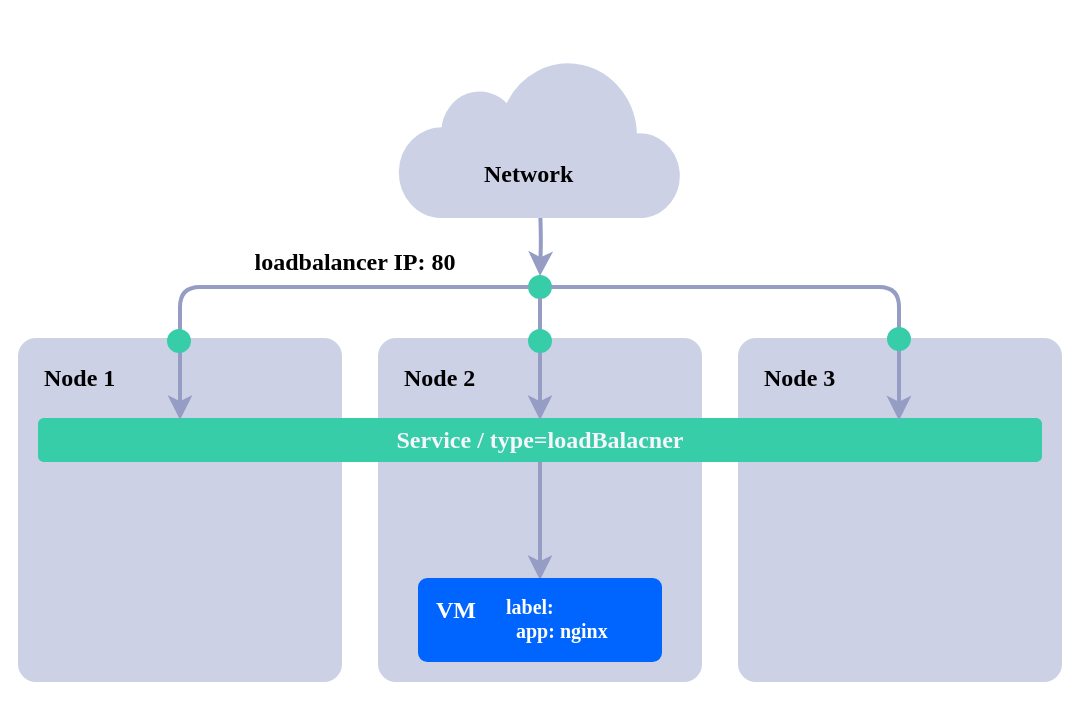 <mxfile>
    <diagram id="6EXt89o7fHejoy0miyVt" name="Page-1">
        <mxGraphModel dx="844" dy="1740" grid="1" gridSize="10" guides="1" tooltips="1" connect="1" arrows="1" fold="1" page="1" pageScale="1" pageWidth="850" pageHeight="1100" math="0" shadow="0">
            <root>
                <mxCell id="0"/>
                <mxCell id="1" parent="0"/>
                <mxCell id="142" value="" style="rounded=0;whiteSpace=wrap;html=1;fontFamily=JetBrains Mono;fontSource=https%3A%2F%2Ffonts.googleapis.com%2Fcss%3Ffamily%3DJetBrains%2BMono;fontSize=14;fillColor=#FFFFFF;strokeColor=none;" parent="1" vertex="1">
                    <mxGeometry x="200" y="-120" width="540" height="350" as="geometry"/>
                </mxCell>
                <mxCell id="143" value="" style="rounded=1;whiteSpace=wrap;html=1;fillColor=#cdd1e6;strokeColor=#cdd1e6;arcSize=5;strokeWidth=2;fontFamily=JetBrains Mono;fontSource=https%3A%2F%2Ffonts.googleapis.com%2Fcss%3Ffamily%3DJetBrains%2BMono;fillStyle=auto;" parent="1" vertex="1">
                    <mxGeometry x="210" y="50" width="160" height="170" as="geometry"/>
                </mxCell>
                <mxCell id="144" value="Node 1" style="text;html=1;strokeColor=none;fillColor=none;align=left;verticalAlign=middle;whiteSpace=wrap;rounded=0;fontColor=default;strokeWidth=2;fontFamily=JetBrains Mono;fontSource=https%3A%2F%2Ffonts.googleapis.com%2Fcss%3Ffamily%3DJetBrains%2BMono;fontSize=12;fontStyle=1;" parent="1" vertex="1">
                    <mxGeometry x="220" y="59" width="60" height="20" as="geometry"/>
                </mxCell>
                <mxCell id="145" value="" style="rounded=1;whiteSpace=wrap;html=1;fillColor=#cdd1e6;strokeColor=#cdd1e6;arcSize=5;strokeWidth=2;fontFamily=JetBrains Mono;fontSource=https%3A%2F%2Ffonts.googleapis.com%2Fcss%3Ffamily%3DJetBrains%2BMono;fillStyle=auto;" parent="1" vertex="1">
                    <mxGeometry x="390" y="50" width="160" height="170" as="geometry"/>
                </mxCell>
                <mxCell id="146" value="Node 2" style="text;html=1;strokeColor=none;fillColor=none;align=left;verticalAlign=middle;whiteSpace=wrap;rounded=0;fontColor=default;strokeWidth=2;fontFamily=JetBrains Mono;fontSource=https%3A%2F%2Ffonts.googleapis.com%2Fcss%3Ffamily%3DJetBrains%2BMono;fontSize=12;fontStyle=1;" parent="1" vertex="1">
                    <mxGeometry x="400" y="59" width="60" height="20" as="geometry"/>
                </mxCell>
                <mxCell id="147" value="" style="rounded=1;whiteSpace=wrap;html=1;fillColor=#cdd1e6;strokeColor=#cdd1e6;arcSize=5;strokeWidth=2;fontFamily=JetBrains Mono;fontSource=https%3A%2F%2Ffonts.googleapis.com%2Fcss%3Ffamily%3DJetBrains%2BMono;fillStyle=auto;" parent="1" vertex="1">
                    <mxGeometry x="570" y="50" width="160" height="170" as="geometry"/>
                </mxCell>
                <mxCell id="148" value="Node 3" style="text;html=1;strokeColor=none;fillColor=none;align=left;verticalAlign=middle;whiteSpace=wrap;rounded=0;fontColor=default;strokeWidth=2;fontFamily=JetBrains Mono;fontSource=https%3A%2F%2Ffonts.googleapis.com%2Fcss%3Ffamily%3DJetBrains%2BMono;fontSize=12;fontStyle=1;" parent="1" vertex="1">
                    <mxGeometry x="580" y="59" width="60" height="20" as="geometry"/>
                </mxCell>
                <mxCell id="189" style="edgeStyle=none;html=1;exitX=0.5;exitY=1;exitDx=0;exitDy=0;entryX=0.5;entryY=0;entryDx=0;entryDy=0;fontSize=12;strokeColor=#969dc4;strokeWidth=2;fillColor=#969dc4;" parent="1" source="188" edge="1">
                    <mxGeometry relative="1" as="geometry">
                        <mxPoint x="470" y="170" as="targetPoint"/>
                    </mxGeometry>
                </mxCell>
                <mxCell id="188" value="&lt;font style=&quot;font-size: 12px;&quot;&gt;Service / type=loadBalacner&lt;/font&gt;" style="rounded=1;whiteSpace=wrap;html=1;strokeColor=#38cda9;strokeWidth=2;fontFamily=JetBrains Mono;fontSource=https%3A%2F%2Ffonts.googleapis.com%2Fcss%3Ffamily%3DJetBrains%2BMono;fontSize=12;fontColor=#f5f5fb;fillColor=#38cda9;arcSize=9;fontStyle=1" parent="1" vertex="1">
                    <mxGeometry x="220" y="90" width="500" height="20" as="geometry"/>
                </mxCell>
                <mxCell id="210" style="edgeStyle=none;html=1;exitX=0.5;exitY=1;exitDx=0;exitDy=0;entryX=0.5;entryY=0;entryDx=0;entryDy=0;fillColor=#969dc4;strokeColor=#969dc4;strokeWidth=2;startArrow=none;" parent="1" source="212" target="188" edge="1">
                    <mxGeometry relative="1" as="geometry"/>
                </mxCell>
                <mxCell id="193" value="" style="ellipse;whiteSpace=wrap;html=1;aspect=fixed;fontSize=12;fillColor=#38cda9;fontColor=#f5f5fb;strokeColor=#38cda9;" parent="1" vertex="1">
                    <mxGeometry x="464.5" y="18" width="11" height="11" as="geometry"/>
                </mxCell>
                <mxCell id="198" style="edgeStyle=orthogonalEdgeStyle;html=1;entryX=0.5;entryY=0.235;entryDx=0;entryDy=0;strokeColor=#969dc4;strokeWidth=2;fontFamily=JetBrains Mono;fontSource=https%3A%2F%2Ffonts.googleapis.com%2Fcss%3Ffamily%3DJetBrains%2BMono;fontSize=12;fontColor=#000000;fillColor=#969dc4;exitX=0;exitY=0.5;exitDx=0;exitDy=0;entryPerimeter=0;" parent="1" source="193" target="143" edge="1">
                    <mxGeometry relative="1" as="geometry">
                        <mxPoint x="290" y="45" as="targetPoint"/>
                    </mxGeometry>
                </mxCell>
                <mxCell id="199" style="edgeStyle=orthogonalEdgeStyle;html=1;entryX=0.5;entryY=0;entryDx=0;entryDy=0;strokeColor=#969dc4;strokeWidth=2;fontFamily=JetBrains Mono;fontSource=https%3A%2F%2Ffonts.googleapis.com%2Fcss%3Ffamily%3DJetBrains%2BMono;fontSize=12;fontColor=#000000;fillColor=#969dc4;" parent="1" target="193" edge="1">
                    <mxGeometry relative="1" as="geometry">
                        <mxPoint x="470" y="-19" as="sourcePoint"/>
                    </mxGeometry>
                </mxCell>
                <mxCell id="200" style="edgeStyle=orthogonalEdgeStyle;html=1;entryX=0.859;entryY=0.013;entryDx=0;entryDy=0;strokeColor=#969dc4;strokeWidth=2;fontFamily=JetBrains Mono;fontSource=https%3A%2F%2Ffonts.googleapis.com%2Fcss%3Ffamily%3DJetBrains%2BMono;fontSize=12;fontColor=#000000;fillColor=#969dc4;exitX=1;exitY=0.5;exitDx=0;exitDy=0;entryPerimeter=0;" parent="1" source="193" target="188" edge="1">
                    <mxGeometry relative="1" as="geometry">
                        <mxPoint x="650" y="44" as="targetPoint"/>
                    </mxGeometry>
                </mxCell>
                <mxCell id="201" value="loadbalancer IP: 80" style="text;html=1;align=center;verticalAlign=middle;whiteSpace=wrap;rounded=0;fontSize=12;fontColor=#000000;fontFamily=JetBrains Mono;fontSource=https%3A%2F%2Ffonts.googleapis.com%2Fcss%3Ffamily%3DJetBrains%2BMono;fontStyle=1" parent="1" vertex="1">
                    <mxGeometry x="290" y="3" width="174.5" height="15" as="geometry"/>
                </mxCell>
                <mxCell id="211" value="" style="ellipse;whiteSpace=wrap;html=1;aspect=fixed;fontSize=12;fillColor=#38cda9;fontColor=#f5f5fb;strokeColor=#38cda9;" parent="1" vertex="1">
                    <mxGeometry x="284" y="45" width="11" height="11" as="geometry"/>
                </mxCell>
                <mxCell id="213" value="" style="ellipse;whiteSpace=wrap;html=1;aspect=fixed;fontSize=12;fillColor=#38cda9;fontColor=#f5f5fb;strokeColor=#38cda9;" parent="1" vertex="1">
                    <mxGeometry x="644" y="44" width="11" height="11" as="geometry"/>
                </mxCell>
                <mxCell id="214" value="" style="edgeStyle=none;html=1;exitX=0.5;exitY=1;exitDx=0;exitDy=0;entryX=0.5;entryY=0;entryDx=0;entryDy=0;fillColor=#969dc4;strokeColor=#969dc4;strokeWidth=2;endArrow=none;" parent="1" source="193" target="212" edge="1">
                    <mxGeometry relative="1" as="geometry">
                        <mxPoint x="470.0" y="29" as="sourcePoint"/>
                        <mxPoint x="470.0" y="90" as="targetPoint"/>
                    </mxGeometry>
                </mxCell>
                <mxCell id="212" value="" style="ellipse;whiteSpace=wrap;html=1;aspect=fixed;fontSize=12;fillColor=#38cda9;fontColor=#f5f5fb;strokeColor=#38cda9;" parent="1" vertex="1">
                    <mxGeometry x="464.5" y="45" width="11" height="11" as="geometry"/>
                </mxCell>
                <mxCell id="217" value="" style="rounded=1;whiteSpace=wrap;html=1;strokeColor=#0064ff;strokeWidth=2;fontFamily=JetBrains Mono;fontSource=https%3A%2F%2Ffonts.googleapis.com%2Fcss%3Ffamily%3DJetBrains%2BMono;fontSize=12;fontColor=#f5f5fb;fillColor=#0064ff;arcSize=9;" vertex="1" parent="1">
                    <mxGeometry x="410" y="170" width="120" height="40" as="geometry"/>
                </mxCell>
                <mxCell id="218" value="" style="group" vertex="1" connectable="0" parent="1">
                    <mxGeometry x="410" y="170" width="140" height="40" as="geometry"/>
                </mxCell>
                <mxCell id="219" value="VM" style="text;html=1;strokeColor=none;fillColor=none;align=left;verticalAlign=middle;whiteSpace=wrap;rounded=0;fontColor=#FFFFFF;strokeWidth=2;fontFamily=JetBrains Mono;fontSource=https%3A%2F%2Ffonts.googleapis.com%2Fcss%3Ffamily%3DJetBrains%2BMono;fontSize=12;fontStyle=1;" vertex="1" parent="218">
                    <mxGeometry x="5.5" y="4.5" width="60" height="20" as="geometry"/>
                </mxCell>
                <mxCell id="220" value="label:&#10;  app: nginx&#10;" style="text;strokeColor=none;fillColor=none;align=left;verticalAlign=top;whiteSpace=wrap;rounded=0;labelBackgroundColor=none;fontFamily=JetBrains Mono;fontSource=https%3A%2F%2Ffonts.googleapis.com%2Fcss%3Ffamily%3DJetBrains%2BMono;fontColor=#FFFFFF;fontSize=10;spacing=3;horizontal=1;fontStyle=1;" vertex="1" parent="218">
                    <mxGeometry x="40" width="100" height="29" as="geometry"/>
                </mxCell>
                <mxCell id="221" value="" style="html=1;verticalLabelPosition=bottom;align=center;labelBackgroundColor=#ffffff;verticalAlign=top;strokeWidth=2;strokeColor=#cdd1e6;shadow=0;dashed=0;shape=mxgraph.ios7.icons.cloud;fontFamily=JetBrains Mono;fontSource=https%3A%2F%2Ffonts.googleapis.com%2Fcss%3Ffamily%3DJetBrains%2BMono;fontSize=12;fillColor=#cdd1e6;" vertex="1" parent="1">
                    <mxGeometry x="400" y="-90" width="140" height="78" as="geometry"/>
                </mxCell>
                <mxCell id="222" value="&lt;span style=&quot;font-size: 12px;&quot;&gt;&lt;font color=&quot;#000000&quot; style=&quot;font-size: 12px;&quot;&gt;Network&lt;/font&gt;&lt;/span&gt;" style="text;html=1;strokeColor=none;fillColor=none;align=left;verticalAlign=middle;whiteSpace=wrap;rounded=0;fontColor=#0066ff;strokeWidth=2;fontFamily=JetBrains Mono;fontSource=https%3A%2F%2Ffonts.googleapis.com%2Fcss%3Ffamily%3DJetBrains%2BMono;fontSize=12;fontStyle=1" vertex="1" parent="1">
                    <mxGeometry x="440" y="-43" width="60" height="20" as="geometry"/>
                </mxCell>
            </root>
        </mxGraphModel>
    </diagram>
</mxfile>
